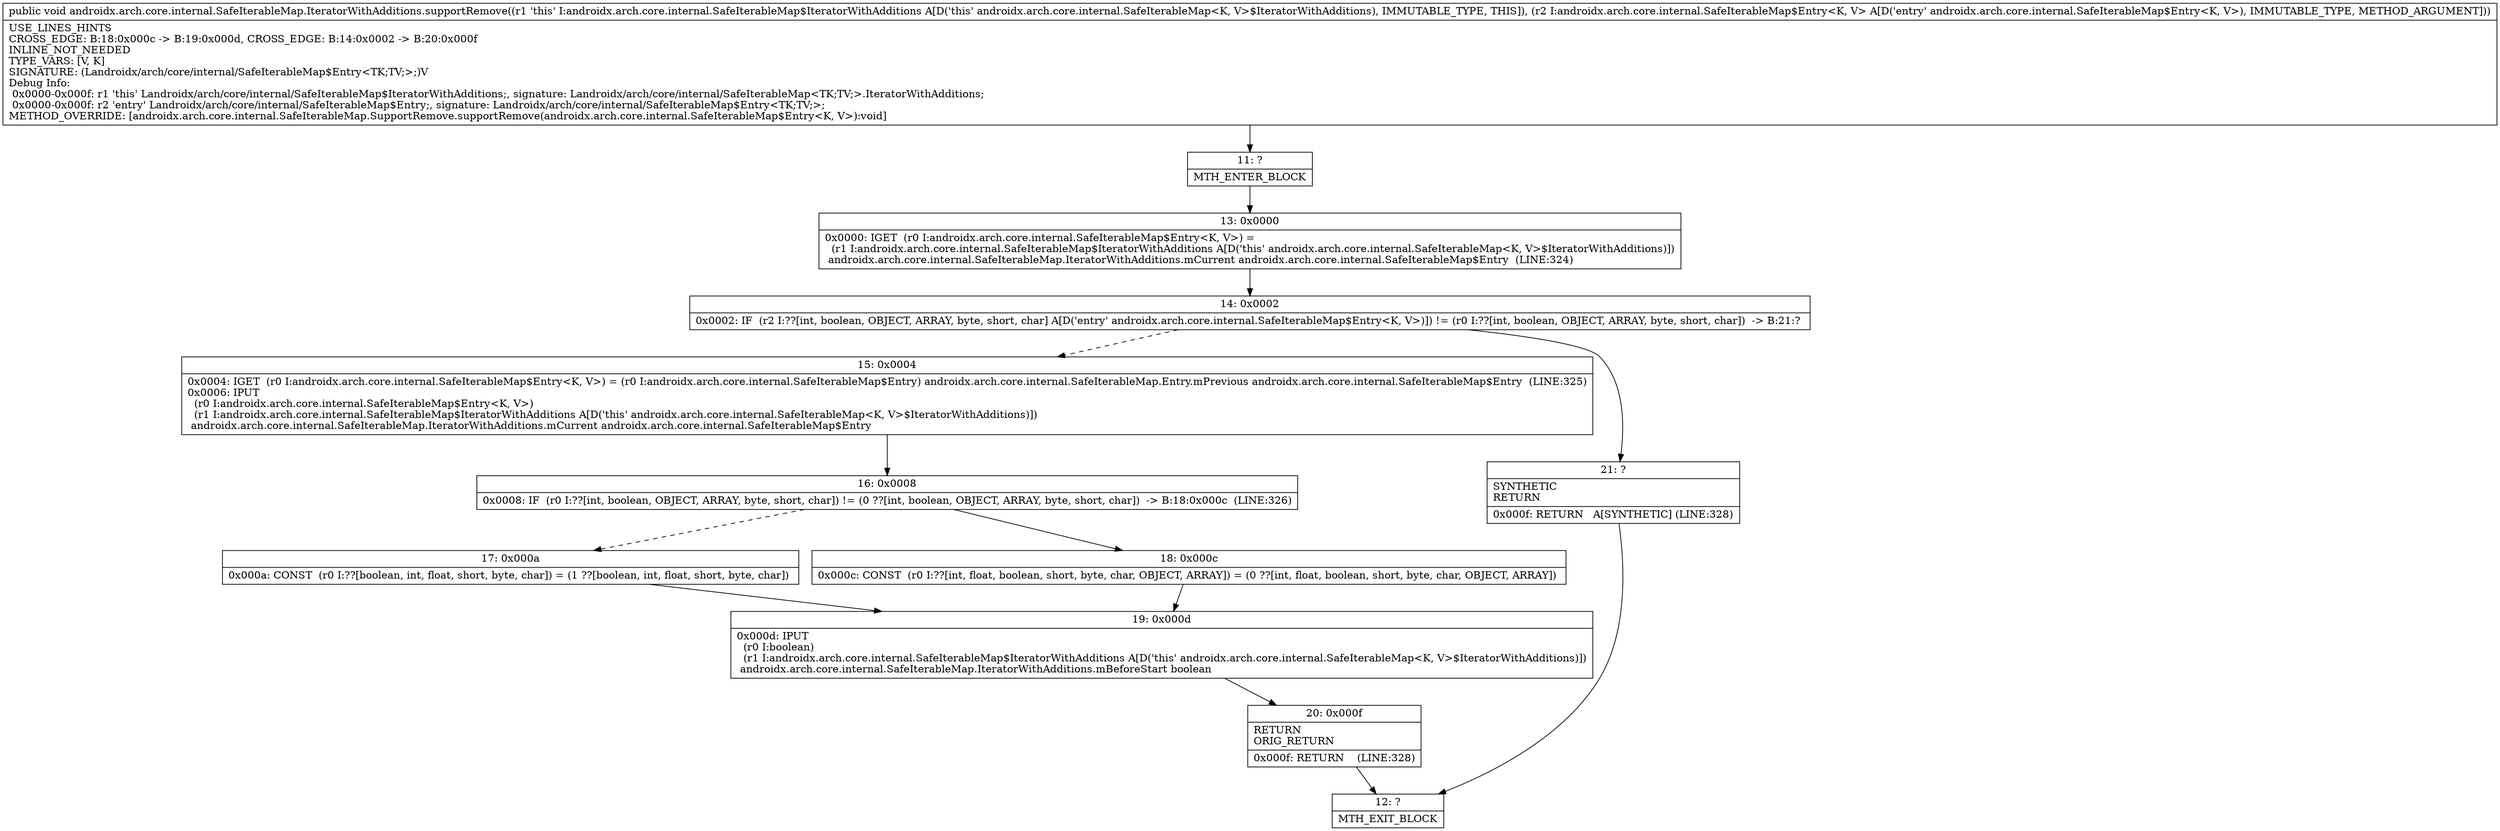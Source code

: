 digraph "CFG forandroidx.arch.core.internal.SafeIterableMap.IteratorWithAdditions.supportRemove(Landroidx\/arch\/core\/internal\/SafeIterableMap$Entry;)V" {
Node_11 [shape=record,label="{11\:\ ?|MTH_ENTER_BLOCK\l}"];
Node_13 [shape=record,label="{13\:\ 0x0000|0x0000: IGET  (r0 I:androidx.arch.core.internal.SafeIterableMap$Entry\<K, V\>) = \l  (r1 I:androidx.arch.core.internal.SafeIterableMap$IteratorWithAdditions A[D('this' androidx.arch.core.internal.SafeIterableMap\<K, V\>$IteratorWithAdditions)])\l androidx.arch.core.internal.SafeIterableMap.IteratorWithAdditions.mCurrent androidx.arch.core.internal.SafeIterableMap$Entry  (LINE:324)\l}"];
Node_14 [shape=record,label="{14\:\ 0x0002|0x0002: IF  (r2 I:??[int, boolean, OBJECT, ARRAY, byte, short, char] A[D('entry' androidx.arch.core.internal.SafeIterableMap$Entry\<K, V\>)]) != (r0 I:??[int, boolean, OBJECT, ARRAY, byte, short, char])  \-\> B:21:? \l}"];
Node_15 [shape=record,label="{15\:\ 0x0004|0x0004: IGET  (r0 I:androidx.arch.core.internal.SafeIterableMap$Entry\<K, V\>) = (r0 I:androidx.arch.core.internal.SafeIterableMap$Entry) androidx.arch.core.internal.SafeIterableMap.Entry.mPrevious androidx.arch.core.internal.SafeIterableMap$Entry  (LINE:325)\l0x0006: IPUT  \l  (r0 I:androidx.arch.core.internal.SafeIterableMap$Entry\<K, V\>)\l  (r1 I:androidx.arch.core.internal.SafeIterableMap$IteratorWithAdditions A[D('this' androidx.arch.core.internal.SafeIterableMap\<K, V\>$IteratorWithAdditions)])\l androidx.arch.core.internal.SafeIterableMap.IteratorWithAdditions.mCurrent androidx.arch.core.internal.SafeIterableMap$Entry \l}"];
Node_16 [shape=record,label="{16\:\ 0x0008|0x0008: IF  (r0 I:??[int, boolean, OBJECT, ARRAY, byte, short, char]) != (0 ??[int, boolean, OBJECT, ARRAY, byte, short, char])  \-\> B:18:0x000c  (LINE:326)\l}"];
Node_17 [shape=record,label="{17\:\ 0x000a|0x000a: CONST  (r0 I:??[boolean, int, float, short, byte, char]) = (1 ??[boolean, int, float, short, byte, char]) \l}"];
Node_19 [shape=record,label="{19\:\ 0x000d|0x000d: IPUT  \l  (r0 I:boolean)\l  (r1 I:androidx.arch.core.internal.SafeIterableMap$IteratorWithAdditions A[D('this' androidx.arch.core.internal.SafeIterableMap\<K, V\>$IteratorWithAdditions)])\l androidx.arch.core.internal.SafeIterableMap.IteratorWithAdditions.mBeforeStart boolean \l}"];
Node_20 [shape=record,label="{20\:\ 0x000f|RETURN\lORIG_RETURN\l|0x000f: RETURN    (LINE:328)\l}"];
Node_12 [shape=record,label="{12\:\ ?|MTH_EXIT_BLOCK\l}"];
Node_18 [shape=record,label="{18\:\ 0x000c|0x000c: CONST  (r0 I:??[int, float, boolean, short, byte, char, OBJECT, ARRAY]) = (0 ??[int, float, boolean, short, byte, char, OBJECT, ARRAY]) \l}"];
Node_21 [shape=record,label="{21\:\ ?|SYNTHETIC\lRETURN\l|0x000f: RETURN   A[SYNTHETIC] (LINE:328)\l}"];
MethodNode[shape=record,label="{public void androidx.arch.core.internal.SafeIterableMap.IteratorWithAdditions.supportRemove((r1 'this' I:androidx.arch.core.internal.SafeIterableMap$IteratorWithAdditions A[D('this' androidx.arch.core.internal.SafeIterableMap\<K, V\>$IteratorWithAdditions), IMMUTABLE_TYPE, THIS]), (r2 I:androidx.arch.core.internal.SafeIterableMap$Entry\<K, V\> A[D('entry' androidx.arch.core.internal.SafeIterableMap$Entry\<K, V\>), IMMUTABLE_TYPE, METHOD_ARGUMENT]))  | USE_LINES_HINTS\lCROSS_EDGE: B:18:0x000c \-\> B:19:0x000d, CROSS_EDGE: B:14:0x0002 \-\> B:20:0x000f\lINLINE_NOT_NEEDED\lTYPE_VARS: [V, K]\lSIGNATURE: (Landroidx\/arch\/core\/internal\/SafeIterableMap$Entry\<TK;TV;\>;)V\lDebug Info:\l  0x0000\-0x000f: r1 'this' Landroidx\/arch\/core\/internal\/SafeIterableMap$IteratorWithAdditions;, signature: Landroidx\/arch\/core\/internal\/SafeIterableMap\<TK;TV;\>.IteratorWithAdditions;\l  0x0000\-0x000f: r2 'entry' Landroidx\/arch\/core\/internal\/SafeIterableMap$Entry;, signature: Landroidx\/arch\/core\/internal\/SafeIterableMap$Entry\<TK;TV;\>;\lMETHOD_OVERRIDE: [androidx.arch.core.internal.SafeIterableMap.SupportRemove.supportRemove(androidx.arch.core.internal.SafeIterableMap$Entry\<K, V\>):void]\l}"];
MethodNode -> Node_11;Node_11 -> Node_13;
Node_13 -> Node_14;
Node_14 -> Node_15[style=dashed];
Node_14 -> Node_21;
Node_15 -> Node_16;
Node_16 -> Node_17[style=dashed];
Node_16 -> Node_18;
Node_17 -> Node_19;
Node_19 -> Node_20;
Node_20 -> Node_12;
Node_18 -> Node_19;
Node_21 -> Node_12;
}

